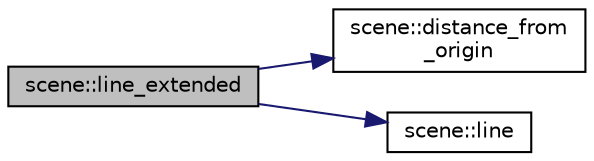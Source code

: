 digraph "scene::line_extended"
{
  edge [fontname="Helvetica",fontsize="10",labelfontname="Helvetica",labelfontsize="10"];
  node [fontname="Helvetica",fontsize="10",shape=record];
  rankdir="LR";
  Node237 [label="scene::line_extended",height=0.2,width=0.4,color="black", fillcolor="grey75", style="filled", fontcolor="black"];
  Node237 -> Node238 [color="midnightblue",fontsize="10",style="solid",fontname="Helvetica"];
  Node238 [label="scene::distance_from\l_origin",height=0.2,width=0.4,color="black", fillcolor="white", style="filled",URL="$df/db1/classscene.html#a48aceb808cb95c97b7515ff9dabfcd3a"];
  Node237 -> Node239 [color="midnightblue",fontsize="10",style="solid",fontname="Helvetica"];
  Node239 [label="scene::line",height=0.2,width=0.4,color="black", fillcolor="white", style="filled",URL="$df/db1/classscene.html#ae5ae81564026e1011c550a383f7eb2a9"];
}
